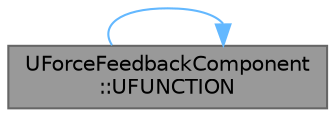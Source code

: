 digraph "UForceFeedbackComponent::UFUNCTION"
{
 // INTERACTIVE_SVG=YES
 // LATEX_PDF_SIZE
  bgcolor="transparent";
  edge [fontname=Helvetica,fontsize=10,labelfontname=Helvetica,labelfontsize=10];
  node [fontname=Helvetica,fontsize=10,shape=box,height=0.2,width=0.4];
  rankdir="LR";
  Node1 [id="Node000001",label="UForceFeedbackComponent\l::UFUNCTION",height=0.2,width=0.4,color="gray40", fillcolor="grey60", style="filled", fontcolor="black",tooltip="Set what force feedback effect is played by this component."];
  Node1 -> Node1 [id="edge1_Node000001_Node000001",color="steelblue1",style="solid",tooltip=" "];
}
